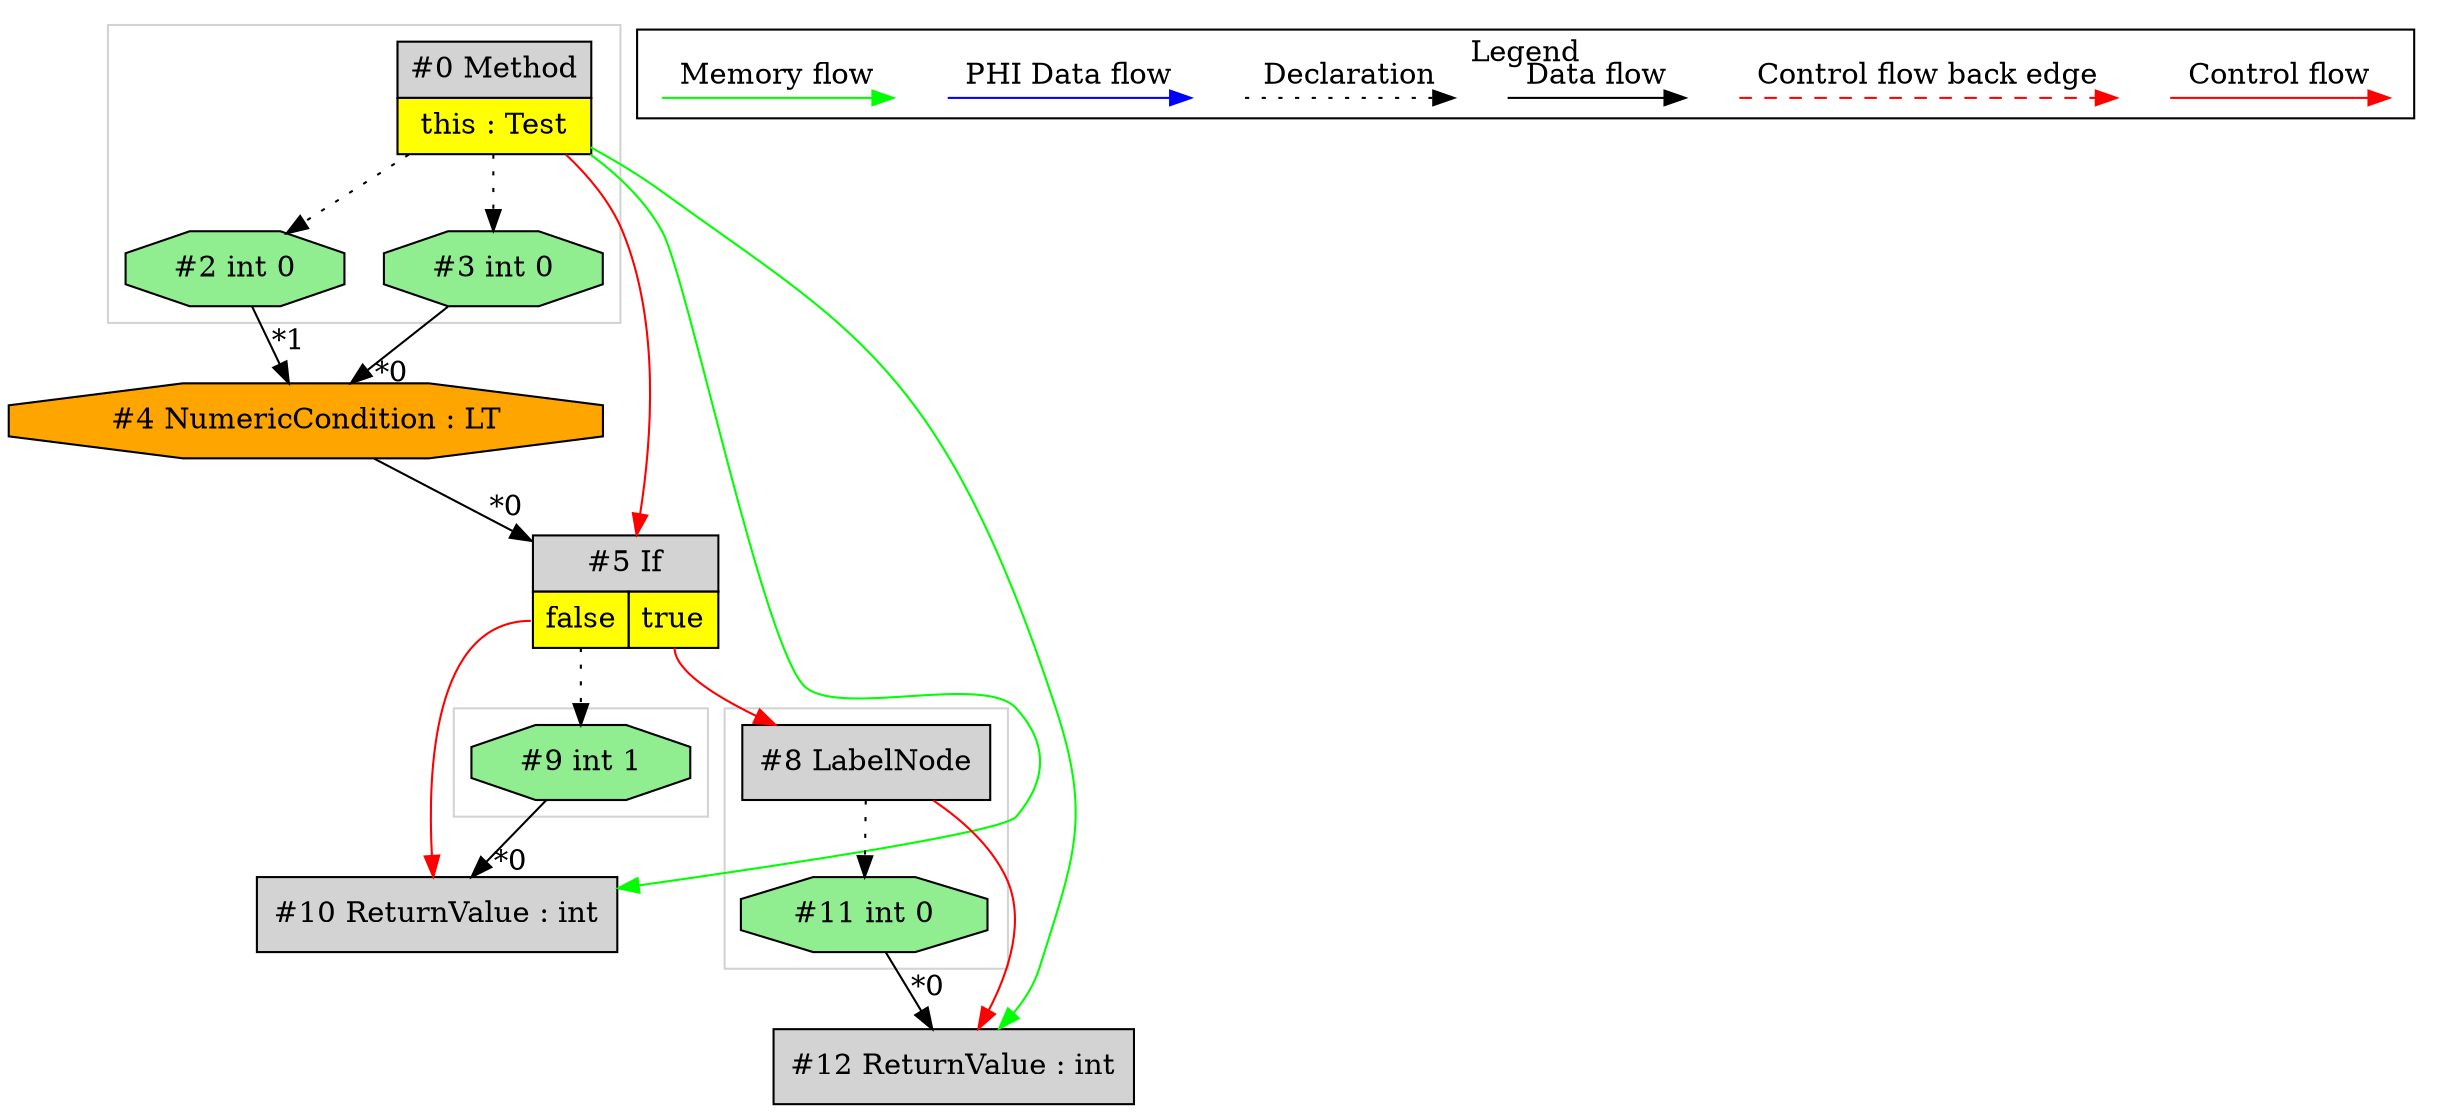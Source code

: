 digraph {
 ordering="in";
 node0[margin="0", label=<<table border="0" cellborder="1" cellspacing="0" cellpadding="5"><tr><td colspan="1">#0 Method</td></tr><tr><td port="prj1" bgcolor="yellow">this : Test</td></tr></table>>,shape=none, fillcolor=lightgrey, style=filled];
 node5[margin="0", label=<<table border="0" cellborder="1" cellspacing="0" cellpadding="5"><tr><td colspan="2">#5 If</td></tr><tr><td port="prj7" bgcolor="yellow">false</td><td port="prj6" bgcolor="yellow">true</td></tr></table>>,shape=none, fillcolor=lightgrey, style=filled];
 node4 -> node5[headlabel="*0", labeldistance=2];
 node0 -> node5[labeldistance=2, color=red, fontcolor=red];
 node4[label="#4 NumericCondition : LT",shape=octagon, fillcolor=orange, style=filled];
 node3 -> node4[headlabel="*0", labeldistance=2];
 node2 -> node4[headlabel="*1", labeldistance=2];
 node2[label="#2 int 0",shape=octagon, fillcolor=lightgreen, style=filled];
 node0 -> node2[style=dotted];
 node3[label="#3 int 0",shape=octagon, fillcolor=lightgreen, style=filled];
 node0 -> node3[style=dotted];
 node9[label="#9 int 1",shape=octagon, fillcolor=lightgreen, style=filled];
 node5:prj7 -> node9[style=dotted];
 node10[label="#10 ReturnValue : int",shape=box, fillcolor=lightgrey, style=filled];
 node9 -> node10[headlabel="*0", labeldistance=2];
 node5:prj7 -> node10[labeldistance=2, color=red, fontcolor=red];
 node0 -> node10[labeldistance=2, color=green, constraint=false];
 node8[label="#8 LabelNode",shape=box, fillcolor=lightgrey, style=filled];
 node5:prj6 -> node8[labeldistance=2, color=red, fontcolor=red];
 node12[label="#12 ReturnValue : int",shape=box, fillcolor=lightgrey, style=filled];
 node11 -> node12[headlabel="*0", labeldistance=2];
 node8 -> node12[labeldistance=2, color=red, fontcolor=red];
 node0 -> node12[labeldistance=2, color=green, constraint=false];
 node11[label="#11 int 0",shape=octagon, fillcolor=lightgreen, style=filled];
 node8 -> node11[style=dotted];
 subgraph cluster_0 {
  color=lightgray;
  node8;
  node11;
 }
 subgraph cluster_1 {
  color=lightgray;
  node9;
 }
 subgraph cluster_2 {
  color=lightgray;
  node0;
  node2;
  node3;
 }
 subgraph cluster_000 {
  label = "Legend";
  node [shape=point]
  {
   rank=same;
   c0 [style = invis];
   c1 [style = invis];
   c2 [style = invis];
   c3 [style = invis];
   d0 [style = invis];
   d1 [style = invis];
   d2 [style = invis];
   d3 [style = invis];
   d4 [style = invis];
   d5 [style = invis];
   d6 [style = invis];
   d7 [style = invis];
  }
  c0 -> c1 [label="Control flow", style=solid, color=red]
  c2 -> c3 [label="Control flow back edge", style=dashed, color=red]
  d0 -> d1 [label="Data flow"]
  d2 -> d3 [label="Declaration", style=dotted]
  d4 -> d5 [label="PHI Data flow", color=blue]
  d6 -> d7 [label="Memory flow", color=green]
 }

}
